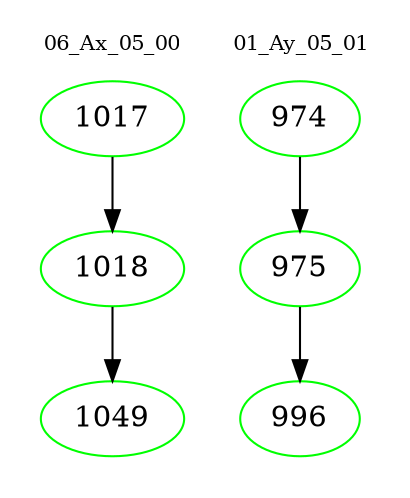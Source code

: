 digraph{
subgraph cluster_0 {
color = white
label = "06_Ax_05_00";
fontsize=10;
T0_1017 [label="1017", color="green"]
T0_1017 -> T0_1018 [color="black"]
T0_1018 [label="1018", color="green"]
T0_1018 -> T0_1049 [color="black"]
T0_1049 [label="1049", color="green"]
}
subgraph cluster_1 {
color = white
label = "01_Ay_05_01";
fontsize=10;
T1_974 [label="974", color="green"]
T1_974 -> T1_975 [color="black"]
T1_975 [label="975", color="green"]
T1_975 -> T1_996 [color="black"]
T1_996 [label="996", color="green"]
}
}
